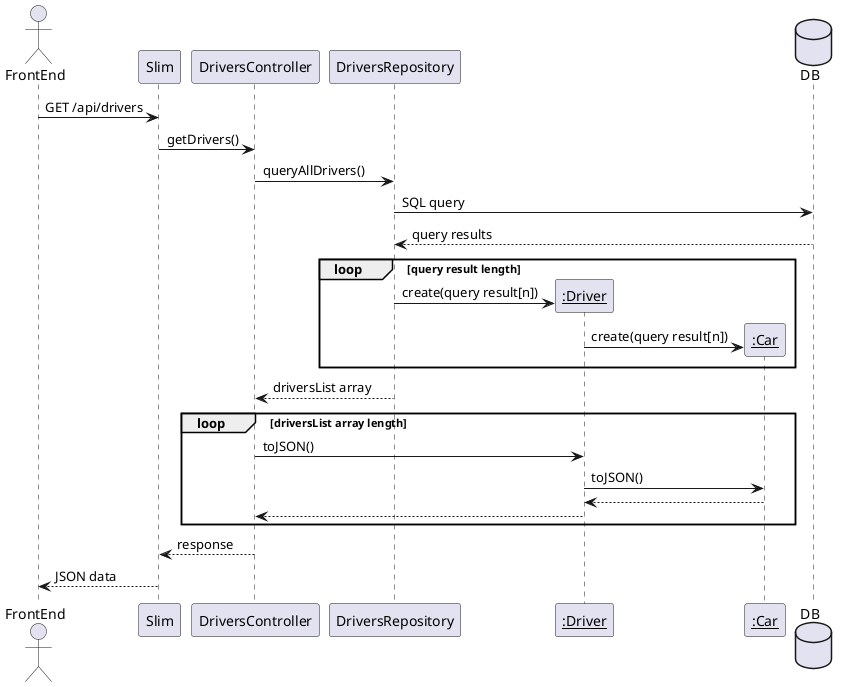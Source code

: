 http://www.plantuml.com/plantuml/uml/VL9DIyD04BtFhnXwQW-bznoazaD1YgBr9XB6TgWBssoSdGZzzqvCrhPiy9Pzy-PzX9b79T7cw85s6WJl95IwhlPG6-nshgPASUlTyGfOYVjcYKlZIl2UPMZwmdM8paHFLzDHMHOTeon7IB6dPvmb9O9zmPwKFYWohXO0AIHERtwpOO7twrUSKUrc-yuSMjpcUTG23wmzEfv0DhUbl84vV3KifrllpwivgrrT67VxlEduOC_fa62lXyAnyHe1V0Zr5OQUguD-mawOb7k5OSyEDD-EExwKUQlU9qbZIKd0jkprtmhR3Gov3VrIa-b_-yP5HHAXKzSenrEjNEIoY8Q7xTFZU9B5_HlOyo9CuWt6Irqom_FvMF4wL97xix51kh42MqDixm_c9jGS_Gy0

@startuml
actor FrontEnd
participant Slim
participant DriversController
participant DriversRepository
participant "__:Driver__" as Driver
participant "__:Car__" as Car
database DB

FrontEnd -> Slim : GET /api/drivers
Slim -> DriversController: getDrivers()
DriversController -> DriversRepository : queryAllDrivers()
DriversRepository -> DB : SQL query
DB --> DriversRepository: query results

loop query result length
create Driver
DriversRepository -> Driver : create(query result[n])
create Car
Driver -> Car : create(query result[n])
end

DriversRepository --> DriversController : driversList array

loop driversList array length
DriversController -> Driver : toJSON()
Driver -> Car : toJSON()
Car --> Driver
Driver --> DriversController
end

DriversController --> Slim : response
Slim --> FrontEnd: JSON data
@enduml
